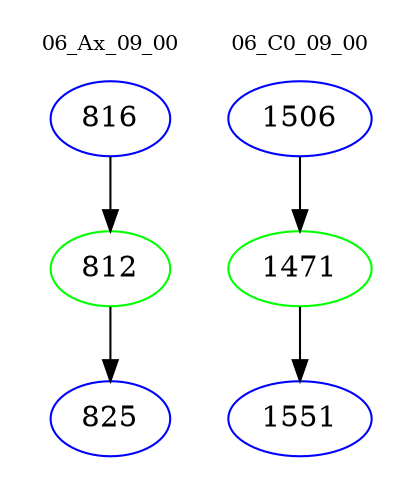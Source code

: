 digraph{
subgraph cluster_0 {
color = white
label = "06_Ax_09_00";
fontsize=10;
T0_816 [label="816", color="blue"]
T0_816 -> T0_812 [color="black"]
T0_812 [label="812", color="green"]
T0_812 -> T0_825 [color="black"]
T0_825 [label="825", color="blue"]
}
subgraph cluster_1 {
color = white
label = "06_C0_09_00";
fontsize=10;
T1_1506 [label="1506", color="blue"]
T1_1506 -> T1_1471 [color="black"]
T1_1471 [label="1471", color="green"]
T1_1471 -> T1_1551 [color="black"]
T1_1551 [label="1551", color="blue"]
}
}
